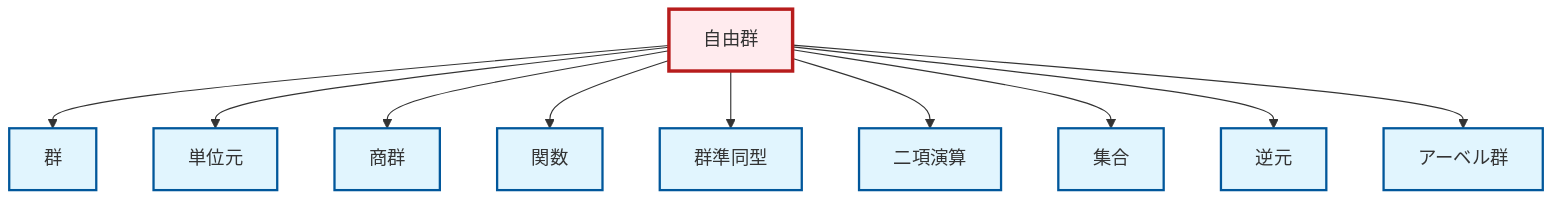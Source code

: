 graph TD
    classDef definition fill:#e1f5fe,stroke:#01579b,stroke-width:2px
    classDef theorem fill:#f3e5f5,stroke:#4a148c,stroke-width:2px
    classDef axiom fill:#fff3e0,stroke:#e65100,stroke-width:2px
    classDef example fill:#e8f5e9,stroke:#1b5e20,stroke-width:2px
    classDef current fill:#ffebee,stroke:#b71c1c,stroke-width:3px
    def-free-group["自由群"]:::definition
    def-quotient-group["商群"]:::definition
    def-inverse-element["逆元"]:::definition
    def-set["集合"]:::definition
    def-identity-element["単位元"]:::definition
    def-abelian-group["アーベル群"]:::definition
    def-function["関数"]:::definition
    def-group["群"]:::definition
    def-homomorphism["群準同型"]:::definition
    def-binary-operation["二項演算"]:::definition
    def-free-group --> def-group
    def-free-group --> def-identity-element
    def-free-group --> def-quotient-group
    def-free-group --> def-function
    def-free-group --> def-homomorphism
    def-free-group --> def-binary-operation
    def-free-group --> def-set
    def-free-group --> def-inverse-element
    def-free-group --> def-abelian-group
    class def-free-group current